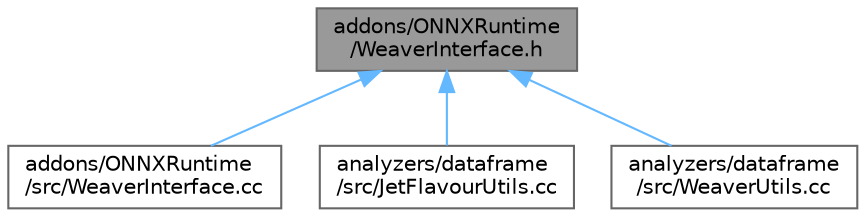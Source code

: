 digraph "addons/ONNXRuntime/WeaverInterface.h"
{
 // LATEX_PDF_SIZE
  bgcolor="transparent";
  edge [fontname=Helvetica,fontsize=10,labelfontname=Helvetica,labelfontsize=10];
  node [fontname=Helvetica,fontsize=10,shape=box,height=0.2,width=0.4];
  Node1 [id="Node000001",label="addons/ONNXRuntime\l/WeaverInterface.h",height=0.2,width=0.4,color="gray40", fillcolor="grey60", style="filled", fontcolor="black",tooltip=" "];
  Node1 -> Node2 [id="edge1_Node000001_Node000002",dir="back",color="steelblue1",style="solid",tooltip=" "];
  Node2 [id="Node000002",label="addons/ONNXRuntime\l/src/WeaverInterface.cc",height=0.2,width=0.4,color="grey40", fillcolor="white", style="filled",URL="$WeaverInterface_8cc.html",tooltip=" "];
  Node1 -> Node3 [id="edge2_Node000001_Node000003",dir="back",color="steelblue1",style="solid",tooltip=" "];
  Node3 [id="Node000003",label="analyzers/dataframe\l/src/JetFlavourUtils.cc",height=0.2,width=0.4,color="grey40", fillcolor="white", style="filled",URL="$JetFlavourUtils_8cc.html",tooltip=" "];
  Node1 -> Node4 [id="edge3_Node000001_Node000004",dir="back",color="steelblue1",style="solid",tooltip=" "];
  Node4 [id="Node000004",label="analyzers/dataframe\l/src/WeaverUtils.cc",height=0.2,width=0.4,color="grey40", fillcolor="white", style="filled",URL="$WeaverUtils_8cc.html",tooltip=" "];
}
